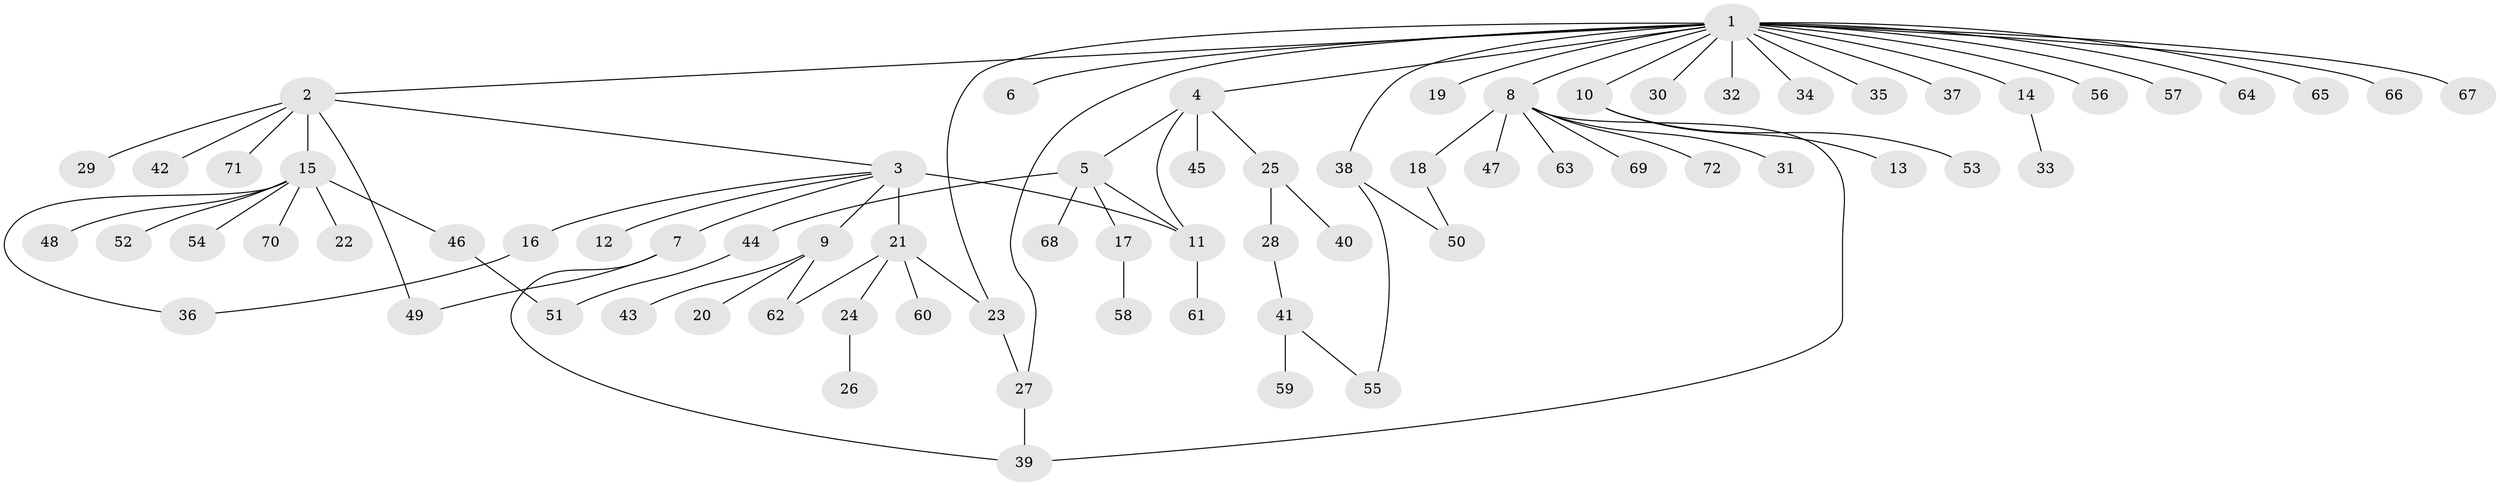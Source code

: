 // original degree distribution, {23: 0.008403361344537815, 8: 0.008403361344537815, 15: 0.008403361344537815, 6: 0.025210084033613446, 2: 0.24369747899159663, 4: 0.05042016806722689, 9: 0.01680672268907563, 5: 0.008403361344537815, 1: 0.5546218487394958, 3: 0.07563025210084033}
// Generated by graph-tools (version 1.1) at 2025/50/03/04/25 22:50:13]
// undirected, 72 vertices, 83 edges
graph export_dot {
  node [color=gray90,style=filled];
  1;
  2;
  3;
  4;
  5;
  6;
  7;
  8;
  9;
  10;
  11;
  12;
  13;
  14;
  15;
  16;
  17;
  18;
  19;
  20;
  21;
  22;
  23;
  24;
  25;
  26;
  27;
  28;
  29;
  30;
  31;
  32;
  33;
  34;
  35;
  36;
  37;
  38;
  39;
  40;
  41;
  42;
  43;
  44;
  45;
  46;
  47;
  48;
  49;
  50;
  51;
  52;
  53;
  54;
  55;
  56;
  57;
  58;
  59;
  60;
  61;
  62;
  63;
  64;
  65;
  66;
  67;
  68;
  69;
  70;
  71;
  72;
  1 -- 2 [weight=1.0];
  1 -- 4 [weight=1.0];
  1 -- 6 [weight=1.0];
  1 -- 8 [weight=1.0];
  1 -- 10 [weight=1.0];
  1 -- 14 [weight=1.0];
  1 -- 19 [weight=1.0];
  1 -- 23 [weight=1.0];
  1 -- 27 [weight=1.0];
  1 -- 30 [weight=1.0];
  1 -- 32 [weight=1.0];
  1 -- 34 [weight=1.0];
  1 -- 35 [weight=1.0];
  1 -- 37 [weight=1.0];
  1 -- 38 [weight=1.0];
  1 -- 56 [weight=1.0];
  1 -- 57 [weight=1.0];
  1 -- 64 [weight=1.0];
  1 -- 65 [weight=1.0];
  1 -- 66 [weight=1.0];
  1 -- 67 [weight=1.0];
  2 -- 3 [weight=1.0];
  2 -- 15 [weight=1.0];
  2 -- 29 [weight=1.0];
  2 -- 42 [weight=1.0];
  2 -- 49 [weight=1.0];
  2 -- 71 [weight=1.0];
  3 -- 7 [weight=1.0];
  3 -- 9 [weight=1.0];
  3 -- 11 [weight=8.0];
  3 -- 12 [weight=1.0];
  3 -- 16 [weight=1.0];
  3 -- 21 [weight=1.0];
  4 -- 5 [weight=1.0];
  4 -- 11 [weight=1.0];
  4 -- 25 [weight=1.0];
  4 -- 45 [weight=1.0];
  5 -- 11 [weight=1.0];
  5 -- 17 [weight=1.0];
  5 -- 44 [weight=1.0];
  5 -- 68 [weight=1.0];
  7 -- 39 [weight=1.0];
  7 -- 49 [weight=1.0];
  8 -- 18 [weight=1.0];
  8 -- 31 [weight=1.0];
  8 -- 39 [weight=1.0];
  8 -- 47 [weight=1.0];
  8 -- 63 [weight=1.0];
  8 -- 69 [weight=1.0];
  8 -- 72 [weight=1.0];
  9 -- 20 [weight=1.0];
  9 -- 43 [weight=1.0];
  9 -- 62 [weight=1.0];
  10 -- 13 [weight=1.0];
  10 -- 53 [weight=1.0];
  11 -- 61 [weight=1.0];
  14 -- 33 [weight=1.0];
  15 -- 22 [weight=1.0];
  15 -- 36 [weight=1.0];
  15 -- 46 [weight=1.0];
  15 -- 48 [weight=1.0];
  15 -- 52 [weight=1.0];
  15 -- 54 [weight=1.0];
  15 -- 70 [weight=1.0];
  16 -- 36 [weight=1.0];
  17 -- 58 [weight=1.0];
  18 -- 50 [weight=1.0];
  21 -- 23 [weight=1.0];
  21 -- 24 [weight=1.0];
  21 -- 60 [weight=1.0];
  21 -- 62 [weight=1.0];
  23 -- 27 [weight=1.0];
  24 -- 26 [weight=1.0];
  25 -- 28 [weight=1.0];
  25 -- 40 [weight=1.0];
  27 -- 39 [weight=1.0];
  28 -- 41 [weight=1.0];
  38 -- 50 [weight=1.0];
  38 -- 55 [weight=1.0];
  41 -- 55 [weight=1.0];
  41 -- 59 [weight=1.0];
  44 -- 51 [weight=1.0];
  46 -- 51 [weight=1.0];
}
